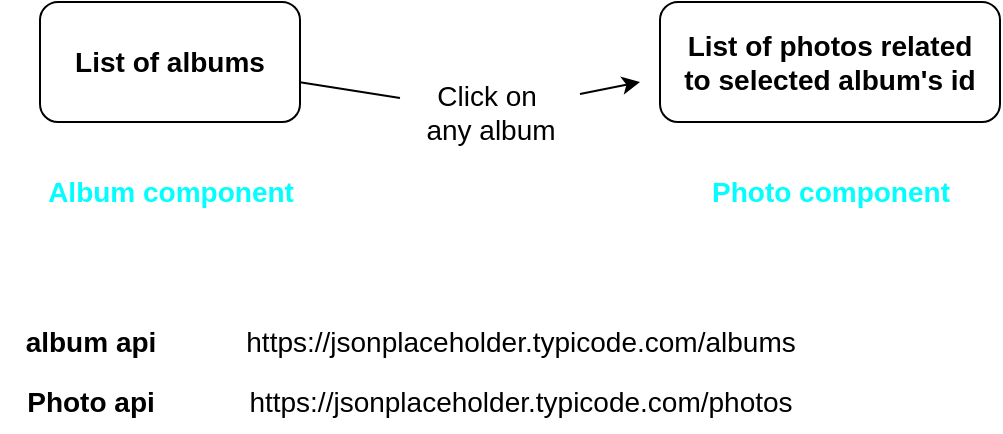<mxfile>
    <diagram id="dIZZFmNOVlrrtMRTNopA" name="Page-1">
        <mxGraphModel dx="640" dy="237" grid="1" gridSize="10" guides="1" tooltips="1" connect="1" arrows="1" fold="1" page="1" pageScale="1" pageWidth="850" pageHeight="1100" math="0" shadow="0">
            <root>
                <mxCell id="0"/>
                <mxCell id="1" parent="0"/>
                <mxCell id="3" style="edgeStyle=none;html=1;fontSize=14;startArrow=none;" parent="1" source="4" edge="1">
                    <mxGeometry relative="1" as="geometry">
                        <mxPoint x="370" y="100" as="targetPoint"/>
                        <Array as="points"/>
                    </mxGeometry>
                </mxCell>
                <mxCell id="2" value="&lt;font style=&quot;font-size: 14px;&quot;&gt;&lt;b&gt;List of albums&lt;/b&gt;&lt;/font&gt;" style="rounded=1;whiteSpace=wrap;html=1;" parent="1" vertex="1">
                    <mxGeometry x="70" y="60" width="130" height="60" as="geometry"/>
                </mxCell>
                <mxCell id="5" value="&lt;b&gt;List of photos related &lt;br&gt;to selected album's id&lt;br&gt;&lt;/b&gt;" style="rounded=1;whiteSpace=wrap;html=1;fontSize=14;" parent="1" vertex="1">
                    <mxGeometry x="380" y="60" width="170" height="60" as="geometry"/>
                </mxCell>
                <mxCell id="6" value="" style="edgeStyle=none;html=1;fontSize=14;endArrow=none;" parent="1" source="2" target="4" edge="1">
                    <mxGeometry relative="1" as="geometry">
                        <mxPoint x="370" y="100" as="targetPoint"/>
                        <mxPoint x="200" y="92.766" as="sourcePoint"/>
                        <Array as="points"/>
                    </mxGeometry>
                </mxCell>
                <mxCell id="4" value="Click on&amp;nbsp;&lt;br&gt;any album" style="text;html=1;align=center;verticalAlign=middle;resizable=0;points=[];autosize=1;strokeColor=none;fillColor=none;fontSize=14;" parent="1" vertex="1">
                    <mxGeometry x="250" y="90" width="90" height="50" as="geometry"/>
                </mxCell>
                <mxCell id="7" value="&lt;font style=&quot;font-size: 14px;&quot;&gt;&lt;b&gt;album api&lt;/b&gt;&lt;/font&gt;" style="text;html=1;align=center;verticalAlign=middle;resizable=0;points=[];autosize=1;strokeColor=none;fillColor=none;" vertex="1" parent="1">
                    <mxGeometry x="50" y="215" width="90" height="30" as="geometry"/>
                </mxCell>
                <mxCell id="8" value="https://jsonplaceholder.typicode.com/albums" style="text;html=1;align=center;verticalAlign=middle;resizable=0;points=[];autosize=1;strokeColor=none;fillColor=none;fontSize=14;" vertex="1" parent="1">
                    <mxGeometry x="160" y="215" width="300" height="30" as="geometry"/>
                </mxCell>
                <mxCell id="9" value="&lt;span style=&quot;font-size: 14px;&quot;&gt;&lt;b&gt;Photo api&lt;/b&gt;&lt;/span&gt;" style="text;html=1;align=center;verticalAlign=middle;resizable=0;points=[];autosize=1;strokeColor=none;fillColor=none;" vertex="1" parent="1">
                    <mxGeometry x="50" y="245" width="90" height="30" as="geometry"/>
                </mxCell>
                <UserObject label="https://jsonplaceholder.typicode.com/photos" link="https://jsonplaceholder.typicode.com/photos" id="11">
                    <mxCell style="text;html=1;align=center;verticalAlign=middle;resizable=0;points=[];autosize=1;strokeColor=none;fillColor=none;fontSize=14;" vertex="1" parent="1">
                        <mxGeometry x="160" y="245" width="300" height="30" as="geometry"/>
                    </mxCell>
                </UserObject>
                <mxCell id="12" value="Album component" style="text;html=1;align=center;verticalAlign=middle;resizable=0;points=[];autosize=1;fontSize=14;fontColor=#00FFFF;fontStyle=1" vertex="1" parent="1">
                    <mxGeometry x="60" y="140" width="150" height="30" as="geometry"/>
                </mxCell>
                <mxCell id="13" value="Photo component" style="text;html=1;align=center;verticalAlign=middle;resizable=0;points=[];autosize=1;fontSize=14;fontColor=#00FFFF;fontStyle=1" vertex="1" parent="1">
                    <mxGeometry x="395" y="140" width="140" height="30" as="geometry"/>
                </mxCell>
            </root>
        </mxGraphModel>
    </diagram>
</mxfile>